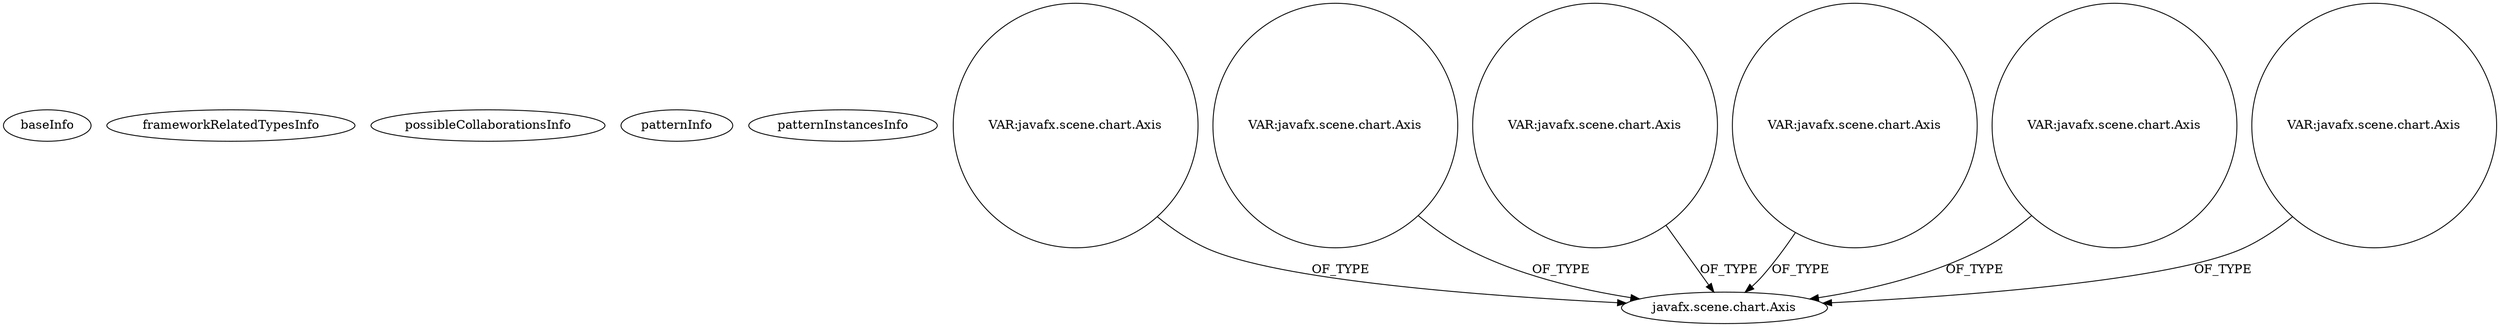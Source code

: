 digraph {
baseInfo[graphId=4342,category="pattern",isAnonymous=false,possibleRelation=false]
frameworkRelatedTypesInfo[]
possibleCollaborationsInfo[]
patternInfo[frequency=3.0,patternRootClient=null]
patternInstancesInfo[0="LichuanLu-ShunUI-FX~/LichuanLu-ShunUI-FX/ShunUI-FX-master/src/view/chart/StackedBarChart.java~StackedBarChart~811",1="TomaszKorecki-InvestorAssistant~/TomaszKorecki-InvestorAssistant/InvestorAssistant-master/Investor's assistant/src/investor/charts/CandleChart.java~CandleStickChart~1473",2="philippone-EMGClassifier~/philippone-EMGClassifier/EMGClassifier-master/src/gui/EMGClassifierGUI.java~EMGClassifierGUI~3875"]
22[label="javafx.scene.chart.Axis",vertexType="FRAMEWORK_CLASS_TYPE",isFrameworkType=false]
125[label="VAR:javafx.scene.chart.Axis",vertexType="VARIABLE_EXPRESION",isFrameworkType=false,shape=circle]
75[label="VAR:javafx.scene.chart.Axis",vertexType="VARIABLE_EXPRESION",isFrameworkType=false,shape=circle]
44[label="VAR:javafx.scene.chart.Axis",vertexType="VARIABLE_EXPRESION",isFrameworkType=false,shape=circle]
20[label="VAR:javafx.scene.chart.Axis",vertexType="VARIABLE_EXPRESION",isFrameworkType=false,shape=circle]
39[label="VAR:javafx.scene.chart.Axis",vertexType="VARIABLE_EXPRESION",isFrameworkType=false,shape=circle]
49[label="VAR:javafx.scene.chart.Axis",vertexType="VARIABLE_EXPRESION",isFrameworkType=false,shape=circle]
39->22[label="OF_TYPE"]
44->22[label="OF_TYPE"]
20->22[label="OF_TYPE"]
125->22[label="OF_TYPE"]
75->22[label="OF_TYPE"]
49->22[label="OF_TYPE"]
}
